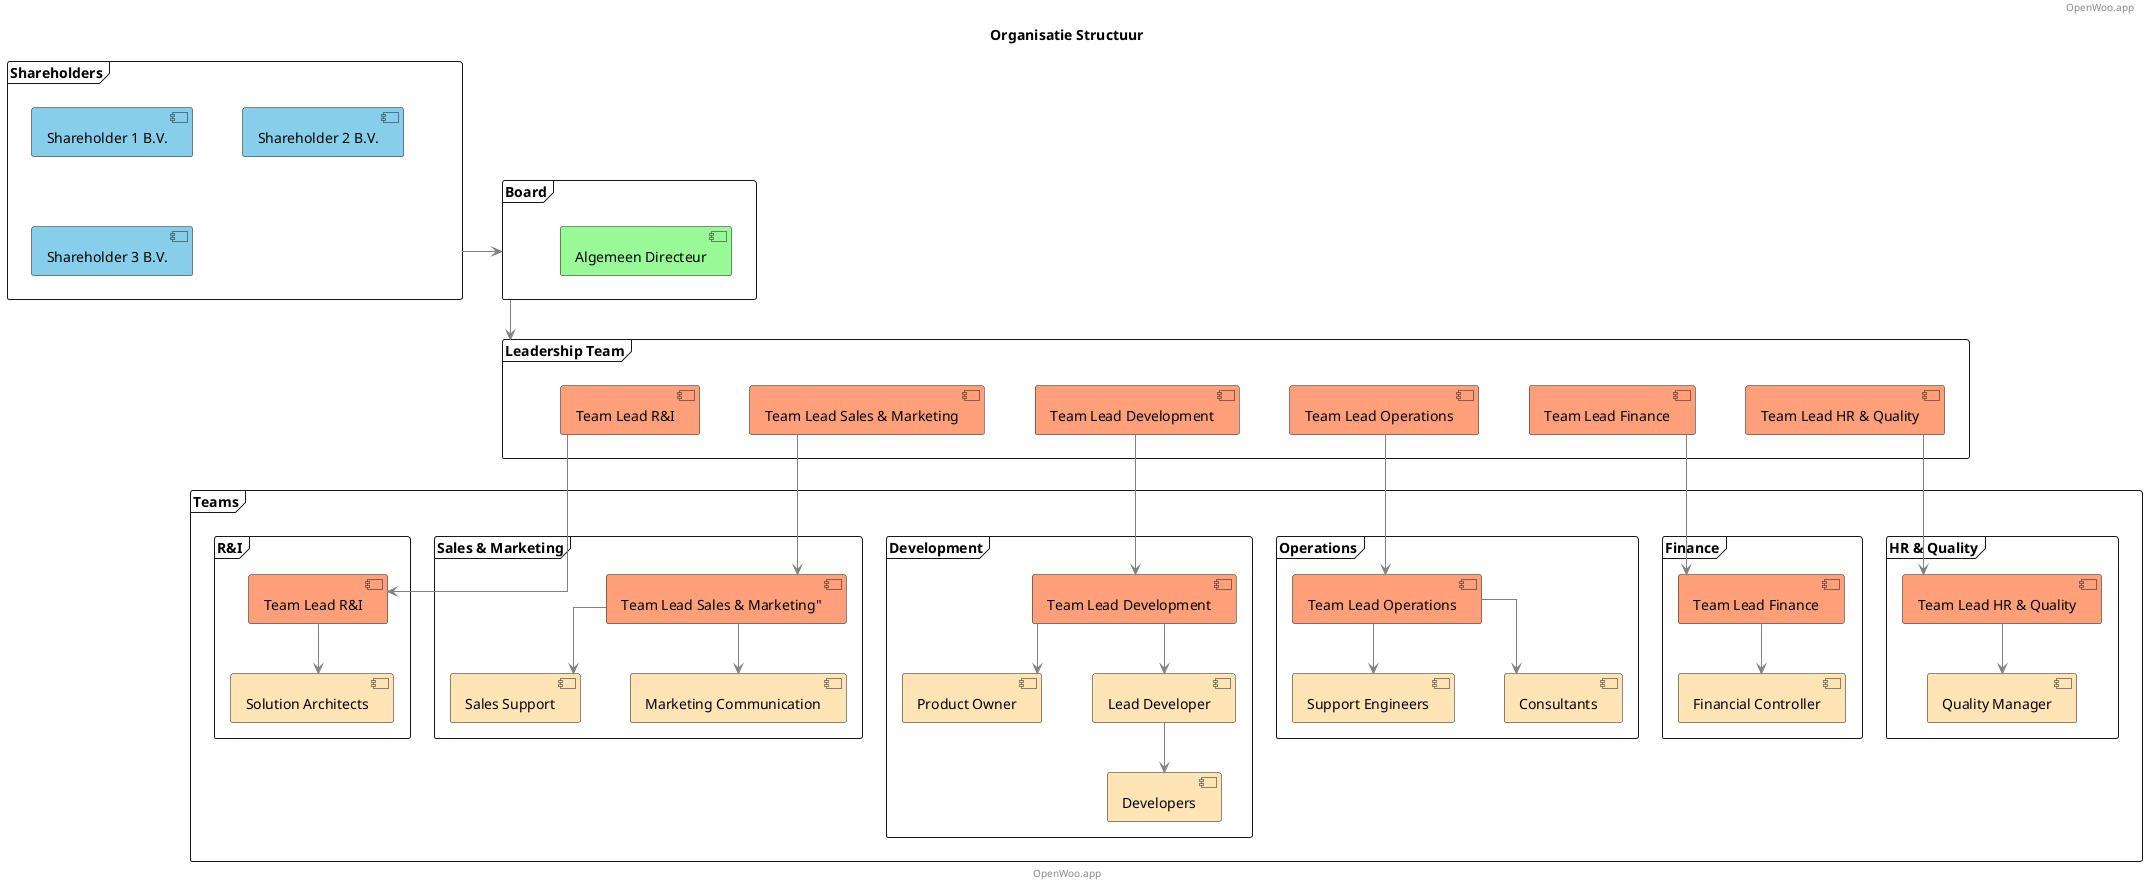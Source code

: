 @startuml
title Organisatie Structuur
footer: OpenWoo.app
header: OpenWoo.app

skinparam defaultFontName Arial
skinparam nodesep 50
skinparam ranksep 50
skinparam shadowing false
skinparam linetype ortho

' Shareholders
frame "Shareholders" {
    component "Shareholder 1 B.V." as SH1 #87CEEB
    component "Shareholder 2 B.V." as SH2 #87CEEB
    component "Shareholder 3 B.V." as SH3 #87CEEB
}

' Board
frame "Board" {
    component "Algemeen Directeur" as AD #98FB98
}

' Leadership Team
frame "Leadership Team" as LT {
    component "Team Lead HR & Quality" as TLHQ #FFA07A
    component "Team Lead Finance" as TLF #FFA07A
    component "Team Lead Operations" as TLO #FFA07A
    component "Team Lead Development" as TLD #FFA07A
    component "Team Lead Sales & Marketing" as TLSM #FFA07A
    component "Team Lead R&I" as TLRI #FFA07A
}

' Teams
frame "Teams" {
    ' HR & Quality Team
    frame "HR & Quality" {
        component "Team Lead HR & Quality" as HRL #FFA07A
        component "Quality Manager" as QM #FFE4B5
    }

    ' Finance Team
    frame "Finance" {
        component "Team Lead Finance" as FL #FFA07A
        component "Financial Controller" as FC #FFE4B5
    }

    ' Operations Team
    frame "Operations" {
        component "Team Lead Operations" as OL #FFA07A
        component "Support Engineers" as SE #FFE4B5
        component "Consultants" as CON #FFE4B5
    }

    ' Development Team
    frame "Development" {
        component "Team Lead Development" as DL #FFA07A
        component "Product Owner" as PO #FFE4B5
        component "Lead Developer" as LD #FFE4B5
        component "Developers" as DEV #FFE4B5
    }

    ' Sales & Marketing Team
    frame "Sales & Marketing" {
        component "Team Lead Sales & Marketing"" as CL #FFA07A
        component "Sales Support" as SS #FFE4B5
        component "Marketing Communication" as MC #FFE4B5
    }

    ' Research & Innovation Team
    frame "R&I" {
        component "Team Lead R&I" as RDL #FFA07A
        component "Solution Architects" as SA #FFE4B5
    }
}

' Relationships
Shareholders -[#gray]-> Board
Board -[#gray]down-> LT

' HR & Quality relationships
TLHQ -[#gray]down-> HRL
HRL -[#gray]down-> QM

' Finance relationships
TLF -[#gray]down-> FL
FL -[#gray]down-> FC

' Operations relationships
TLO -[#gray]down-> OL
OL -[#gray]down-> SE
OL -[#gray]down-> CON

' Development relationships
TLD -[#gray]down-> DL
DL -[#gray]down-> PO
DL -[#gray]down-> LD
LD -[#gray]down-> DEV

' Sales & Marketing relationships
TLSM -[#gray]down-> CL
CL -[#gray]down-> SS
CL -[#gray]down-> MC

' R&I relationships
TLRI -[#gray]down-> RDL
RDL -[#gray]down-> SA

@enduml
